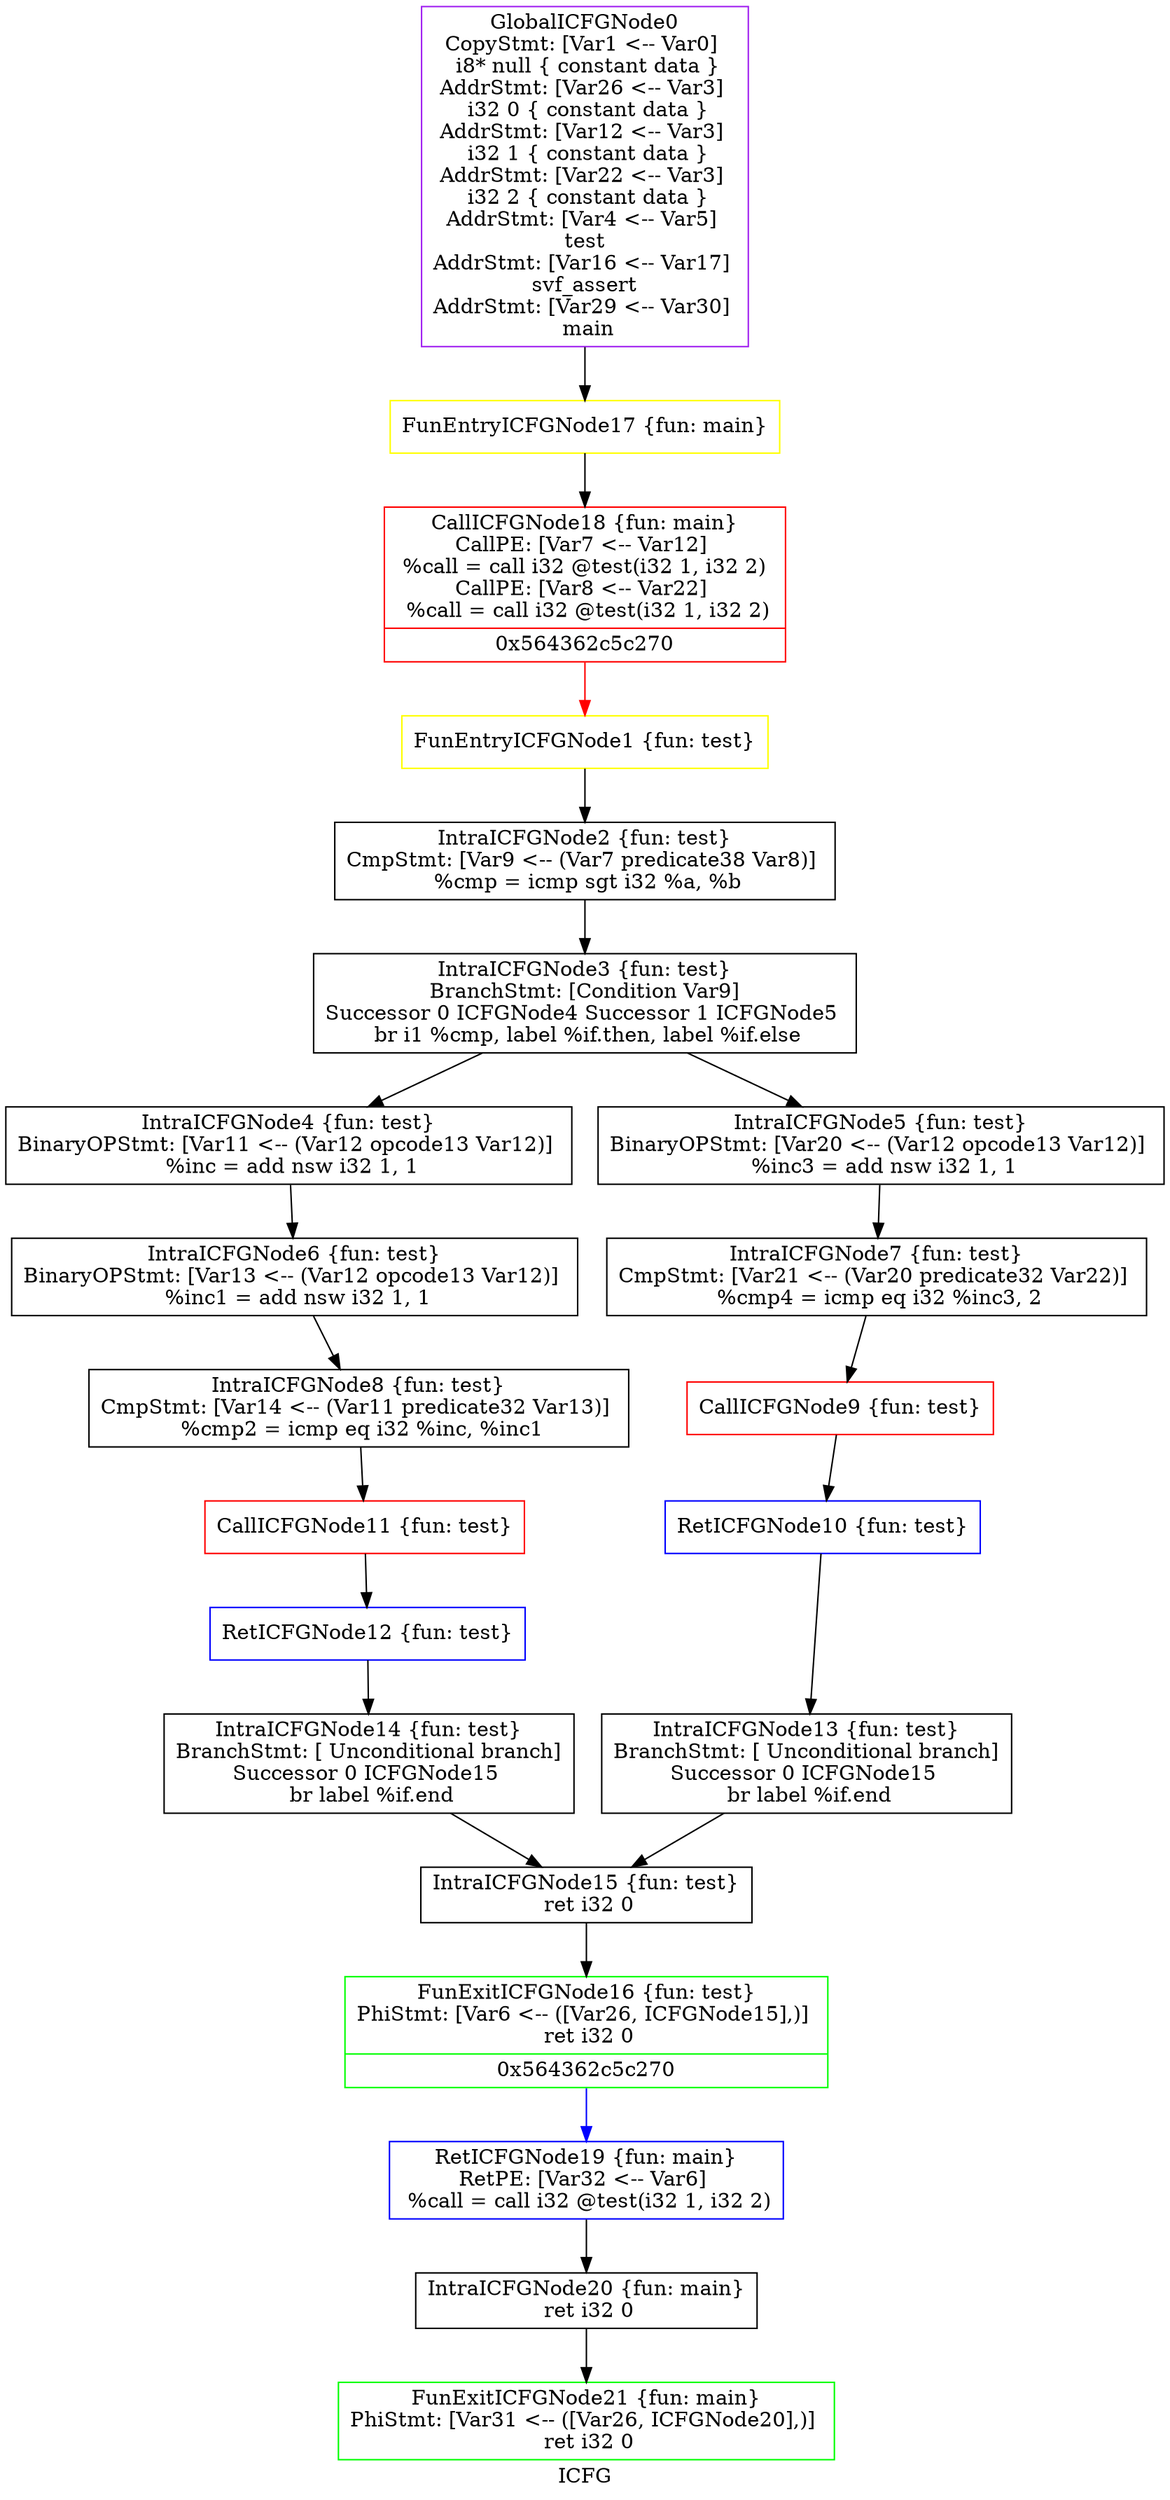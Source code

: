 digraph "ICFG" {
	label="ICFG";

	Node0x564362c83010 [shape=record,color=green,label="{FunExitICFGNode21 \{fun: main\}\nPhiStmt: [Var31 \<-- ([Var26, ICFGNode20],)]  \n   ret i32 0 }"];
	Node0x564362c7d990 [shape=record,color=black,label="{IntraICFGNode20 \{fun: main\}\n   ret i32 0 }"];
	Node0x564362c7d990 -> Node0x564362c83010[style=solid];
	Node0x564362c5ce40 [shape=record,color=blue,label="{RetICFGNode19 \{fun: main\}\nRetPE: [Var32 \<-- Var6]  \n   %call = call i32 @test(i32 1, i32 2) }"];
	Node0x564362c5ce40 -> Node0x564362c7d990[style=solid];
	Node0x564362c49350 [shape=record,color=red,label="{CallICFGNode18 \{fun: main\}\nCallPE: [Var7 \<-- Var12]  \n   %call = call i32 @test(i32 1, i32 2) \nCallPE: [Var8 \<-- Var22]  \n   %call = call i32 @test(i32 1, i32 2) |{<s0>0x564362c5c270}}"];
	Node0x564362c49350:s0 -> Node0x564362c7bbb0[style=solid,color=red];
	Node0x564362c5c9a0 [shape=record,color=yellow,label="{FunEntryICFGNode17 \{fun: main\}}"];
	Node0x564362c5c9a0 -> Node0x564362c49350[style=solid];
	Node0x564362c4c090 [shape=record,color=green,label="{FunExitICFGNode16 \{fun: test\}\nPhiStmt: [Var6 \<-- ([Var26, ICFGNode15],)]  \n   ret i32 0 |{<s0>0x564362c5c270}}"];
	Node0x564362c4c090:s0 -> Node0x564362c5ce40[style=solid,color=blue];
	Node0x564362c7d320 [shape=record,color=black,label="{IntraICFGNode15 \{fun: test\}\n   ret i32 0 }"];
	Node0x564362c7d320 -> Node0x564362c4c090[style=solid];
	Node0x564362c52db0 [shape=record,color=black,label="{IntraICFGNode14 \{fun: test\}\nBranchStmt: [ Unconditional branch]\nSuccessor 0 ICFGNode15   \n   br label %if.end }"];
	Node0x564362c52db0 -> Node0x564362c7d320[style=solid];
	Node0x564362c52bd0 [shape=record,color=black,label="{IntraICFGNode13 \{fun: test\}\nBranchStmt: [ Unconditional branch]\nSuccessor 0 ICFGNode15   \n   br label %if.end }"];
	Node0x564362c52bd0 -> Node0x564362c7d320[style=solid];
	Node0x564362c5e560 [shape=record,color=purple,label="{GlobalICFGNode0\nCopyStmt: [Var1 \<-- Var0]  \n i8* null \{ constant data \}\nAddrStmt: [Var26 \<-- Var3]  \n i32 0 \{ constant data \}\nAddrStmt: [Var12 \<-- Var3]  \n i32 1 \{ constant data \}\nAddrStmt: [Var22 \<-- Var3]  \n i32 2 \{ constant data \}\nAddrStmt: [Var4 \<-- Var5]  \n test \nAddrStmt: [Var16 \<-- Var17]  \n svf_assert \nAddrStmt: [Var29 \<-- Var30]  \n main }"];
	Node0x564362c5e560 -> Node0x564362c5c9a0[style=solid];
	Node0x564362c7bbb0 [shape=record,color=yellow,label="{FunEntryICFGNode1 \{fun: test\}}"];
	Node0x564362c7bbb0 -> Node0x564362c5e170[style=solid];
	Node0x564362c5e170 [shape=record,color=black,label="{IntraICFGNode2 \{fun: test\}\nCmpStmt: [Var9 \<-- (Var7 predicate38 Var8)]  \n   %cmp = icmp sgt i32 %a, %b }"];
	Node0x564362c5e170 -> Node0x564362c48050[style=solid];
	Node0x564362c48050 [shape=record,color=black,label="{IntraICFGNode3 \{fun: test\}\nBranchStmt: [Condition Var9]\nSuccessor 0 ICFGNode4   Successor 1 ICFGNode5   \n   br i1 %cmp, label %if.then, label %if.else }"];
	Node0x564362c48050 -> Node0x564362c5cc60[style=solid];
	Node0x564362c48050 -> Node0x564362c82810[style=solid];
	Node0x564362c5cc60 [shape=record,color=black,label="{IntraICFGNode4 \{fun: test\}\nBinaryOPStmt: [Var11 \<-- (Var12 opcode13 Var12)]  \n   %inc = add nsw i32 1, 1 }"];
	Node0x564362c5cc60 -> Node0x564362c52320[style=solid];
	Node0x564362c82810 [shape=record,color=black,label="{IntraICFGNode5 \{fun: test\}\nBinaryOPStmt: [Var20 \<-- (Var12 opcode13 Var12)]  \n   %inc3 = add nsw i32 1, 1 }"];
	Node0x564362c82810 -> Node0x564362c52440[style=solid];
	Node0x564362c52320 [shape=record,color=black,label="{IntraICFGNode6 \{fun: test\}\nBinaryOPStmt: [Var13 \<-- (Var12 opcode13 Var12)]  \n   %inc1 = add nsw i32 1, 1 }"];
	Node0x564362c52320 -> Node0x564362c52560[style=solid];
	Node0x564362c52440 [shape=record,color=black,label="{IntraICFGNode7 \{fun: test\}\nCmpStmt: [Var21 \<-- (Var20 predicate32 Var22)]  \n   %cmp4 = icmp eq i32 %inc3, 2 }"];
	Node0x564362c52440 -> Node0x564362c4ef20[style=solid];
	Node0x564362c52560 [shape=record,color=black,label="{IntraICFGNode8 \{fun: test\}\nCmpStmt: [Var14 \<-- (Var11 predicate32 Var13)]  \n   %cmp2 = icmp eq i32 %inc, %inc1 }"];
	Node0x564362c52560 -> Node0x564362c80310[style=solid];
	Node0x564362c4ef20 [shape=record,color=red,label="{CallICFGNode9 \{fun: test\}}"];
	Node0x564362c4ef20 -> Node0x564362c5e680[style=solid];
	Node0x564362c5e680 [shape=record,color=blue,label="{RetICFGNode10 \{fun: test\}}"];
	Node0x564362c5e680 -> Node0x564362c52bd0[style=solid];
	Node0x564362c80310 [shape=record,color=red,label="{CallICFGNode11 \{fun: test\}}"];
	Node0x564362c80310 -> Node0x564362c4c5c0[style=solid];
	Node0x564362c4c5c0 [shape=record,color=blue,label="{RetICFGNode12 \{fun: test\}}"];
	Node0x564362c4c5c0 -> Node0x564362c52db0[style=solid];
}
